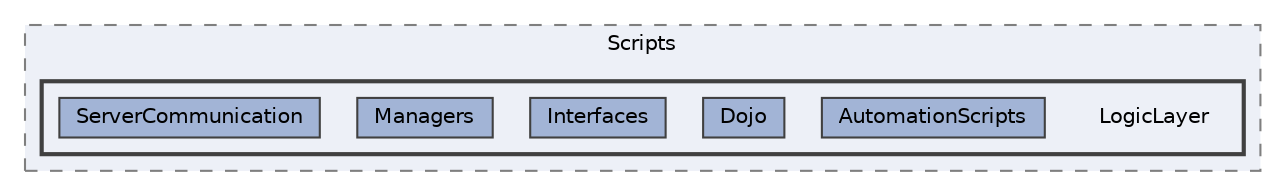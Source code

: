 digraph "Bloberts/Scripts/LogicLayer"
{
 // LATEX_PDF_SIZE
  bgcolor="transparent";
  edge [fontname=Helvetica,fontsize=10,labelfontname=Helvetica,labelfontsize=10];
  node [fontname=Helvetica,fontsize=10,shape=box,height=0.2,width=0.4];
  compound=true
  subgraph clusterdir_b017b23b6c166943dedabb93b8dc1c36 {
    graph [ bgcolor="#edf0f7", pencolor="grey50", label="Scripts", fontname=Helvetica,fontsize=10 style="filled,dashed", URL="dir_b017b23b6c166943dedabb93b8dc1c36.html",tooltip=""]
  subgraph clusterdir_b07e4147b2f6ad1c2e4af01903ecec6a {
    graph [ bgcolor="#edf0f7", pencolor="grey25", label="", fontname=Helvetica,fontsize=10 style="filled,bold", URL="dir_b07e4147b2f6ad1c2e4af01903ecec6a.html",tooltip=""]
    dir_b07e4147b2f6ad1c2e4af01903ecec6a [shape=plaintext, label="LogicLayer"];
  dir_7c586fa019a76421fd54a84231b032b5 [label="AutomationScripts", fillcolor="#a2b4d6", color="grey25", style="filled", URL="dir_7c586fa019a76421fd54a84231b032b5.html",tooltip=""];
  dir_29d19aec12139c2d0129b4d13a8599d8 [label="Dojo", fillcolor="#a2b4d6", color="grey25", style="filled", URL="dir_29d19aec12139c2d0129b4d13a8599d8.html",tooltip=""];
  dir_9e600ec738b33dc5438694ab84e0a7ae [label="Interfaces", fillcolor="#a2b4d6", color="grey25", style="filled", URL="dir_9e600ec738b33dc5438694ab84e0a7ae.html",tooltip=""];
  dir_c3fb0a21605318887ad5a978f85b7524 [label="Managers", fillcolor="#a2b4d6", color="grey25", style="filled", URL="dir_c3fb0a21605318887ad5a978f85b7524.html",tooltip=""];
  dir_6fec9a69fc1f4526bf7913dbf7dfe0bf [label="ServerCommunication", fillcolor="#a2b4d6", color="grey25", style="filled", URL="dir_6fec9a69fc1f4526bf7913dbf7dfe0bf.html",tooltip=""];
  }
  }
}
